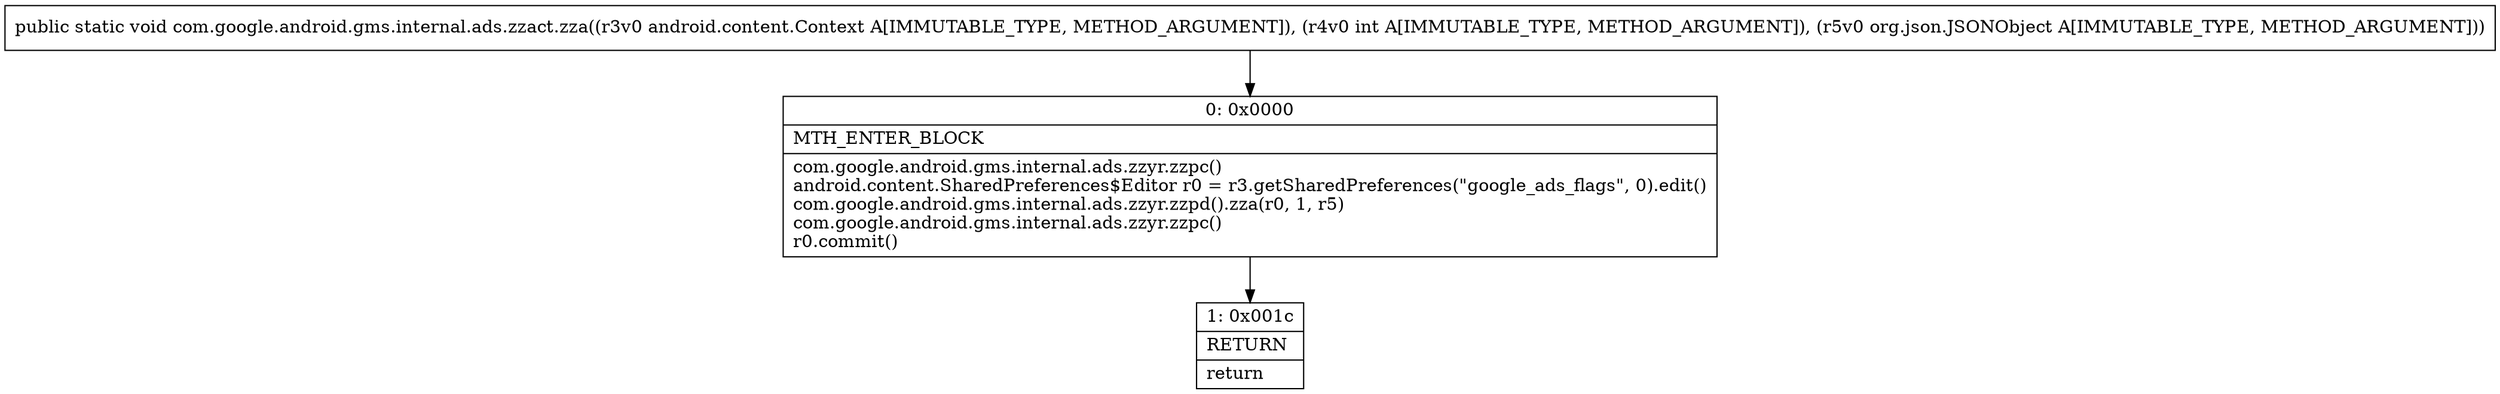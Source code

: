 digraph "CFG forcom.google.android.gms.internal.ads.zzact.zza(Landroid\/content\/Context;ILorg\/json\/JSONObject;)V" {
Node_0 [shape=record,label="{0\:\ 0x0000|MTH_ENTER_BLOCK\l|com.google.android.gms.internal.ads.zzyr.zzpc()\landroid.content.SharedPreferences$Editor r0 = r3.getSharedPreferences(\"google_ads_flags\", 0).edit()\lcom.google.android.gms.internal.ads.zzyr.zzpd().zza(r0, 1, r5)\lcom.google.android.gms.internal.ads.zzyr.zzpc()\lr0.commit()\l}"];
Node_1 [shape=record,label="{1\:\ 0x001c|RETURN\l|return\l}"];
MethodNode[shape=record,label="{public static void com.google.android.gms.internal.ads.zzact.zza((r3v0 android.content.Context A[IMMUTABLE_TYPE, METHOD_ARGUMENT]), (r4v0 int A[IMMUTABLE_TYPE, METHOD_ARGUMENT]), (r5v0 org.json.JSONObject A[IMMUTABLE_TYPE, METHOD_ARGUMENT])) }"];
MethodNode -> Node_0;
Node_0 -> Node_1;
}

